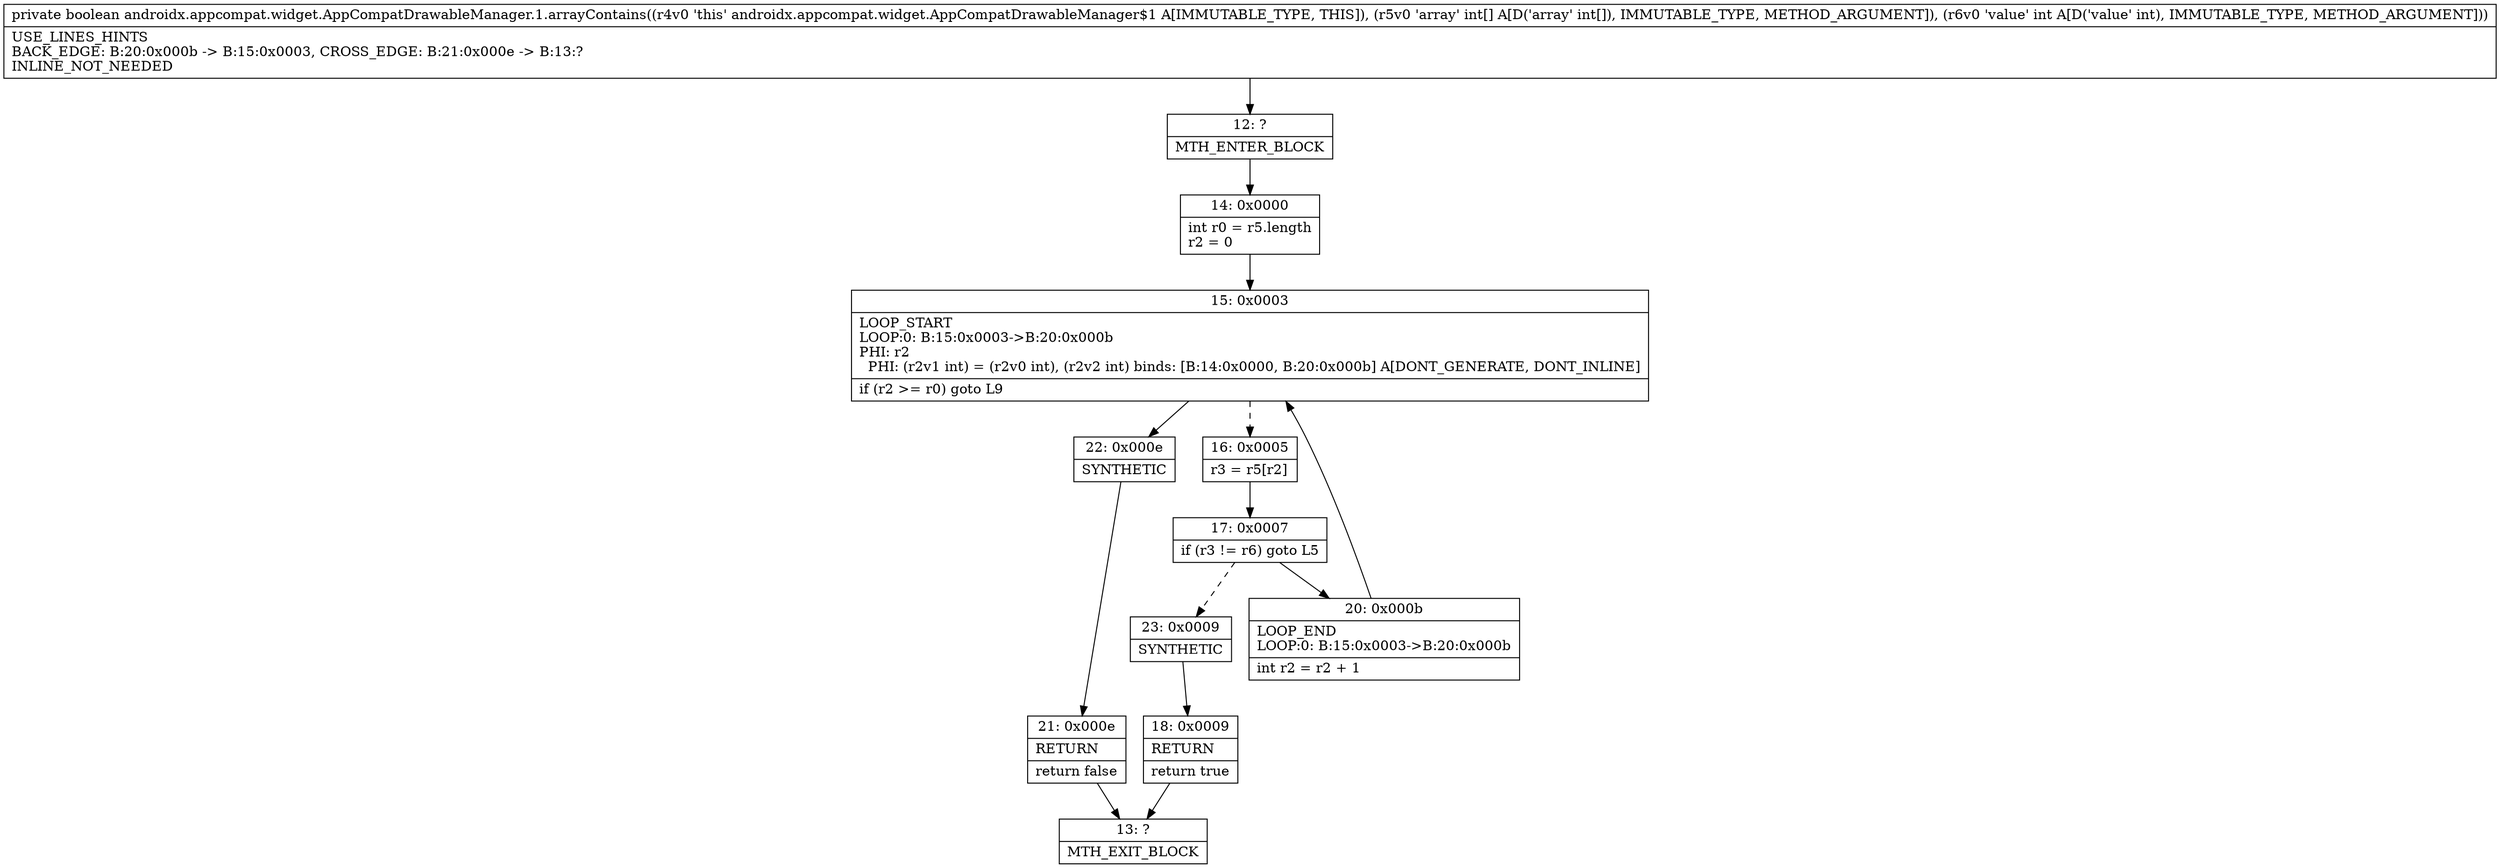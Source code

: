 digraph "CFG forandroidx.appcompat.widget.AppCompatDrawableManager.1.arrayContains([II)Z" {
Node_12 [shape=record,label="{12\:\ ?|MTH_ENTER_BLOCK\l}"];
Node_14 [shape=record,label="{14\:\ 0x0000|int r0 = r5.length\lr2 = 0\l}"];
Node_15 [shape=record,label="{15\:\ 0x0003|LOOP_START\lLOOP:0: B:15:0x0003\-\>B:20:0x000b\lPHI: r2 \l  PHI: (r2v1 int) = (r2v0 int), (r2v2 int) binds: [B:14:0x0000, B:20:0x000b] A[DONT_GENERATE, DONT_INLINE]\l|if (r2 \>= r0) goto L9\l}"];
Node_16 [shape=record,label="{16\:\ 0x0005|r3 = r5[r2]\l}"];
Node_17 [shape=record,label="{17\:\ 0x0007|if (r3 != r6) goto L5\l}"];
Node_20 [shape=record,label="{20\:\ 0x000b|LOOP_END\lLOOP:0: B:15:0x0003\-\>B:20:0x000b\l|int r2 = r2 + 1\l}"];
Node_23 [shape=record,label="{23\:\ 0x0009|SYNTHETIC\l}"];
Node_18 [shape=record,label="{18\:\ 0x0009|RETURN\l|return true\l}"];
Node_13 [shape=record,label="{13\:\ ?|MTH_EXIT_BLOCK\l}"];
Node_22 [shape=record,label="{22\:\ 0x000e|SYNTHETIC\l}"];
Node_21 [shape=record,label="{21\:\ 0x000e|RETURN\l|return false\l}"];
MethodNode[shape=record,label="{private boolean androidx.appcompat.widget.AppCompatDrawableManager.1.arrayContains((r4v0 'this' androidx.appcompat.widget.AppCompatDrawableManager$1 A[IMMUTABLE_TYPE, THIS]), (r5v0 'array' int[] A[D('array' int[]), IMMUTABLE_TYPE, METHOD_ARGUMENT]), (r6v0 'value' int A[D('value' int), IMMUTABLE_TYPE, METHOD_ARGUMENT]))  | USE_LINES_HINTS\lBACK_EDGE: B:20:0x000b \-\> B:15:0x0003, CROSS_EDGE: B:21:0x000e \-\> B:13:?\lINLINE_NOT_NEEDED\l}"];
MethodNode -> Node_12;Node_12 -> Node_14;
Node_14 -> Node_15;
Node_15 -> Node_16[style=dashed];
Node_15 -> Node_22;
Node_16 -> Node_17;
Node_17 -> Node_20;
Node_17 -> Node_23[style=dashed];
Node_20 -> Node_15;
Node_23 -> Node_18;
Node_18 -> Node_13;
Node_22 -> Node_21;
Node_21 -> Node_13;
}

